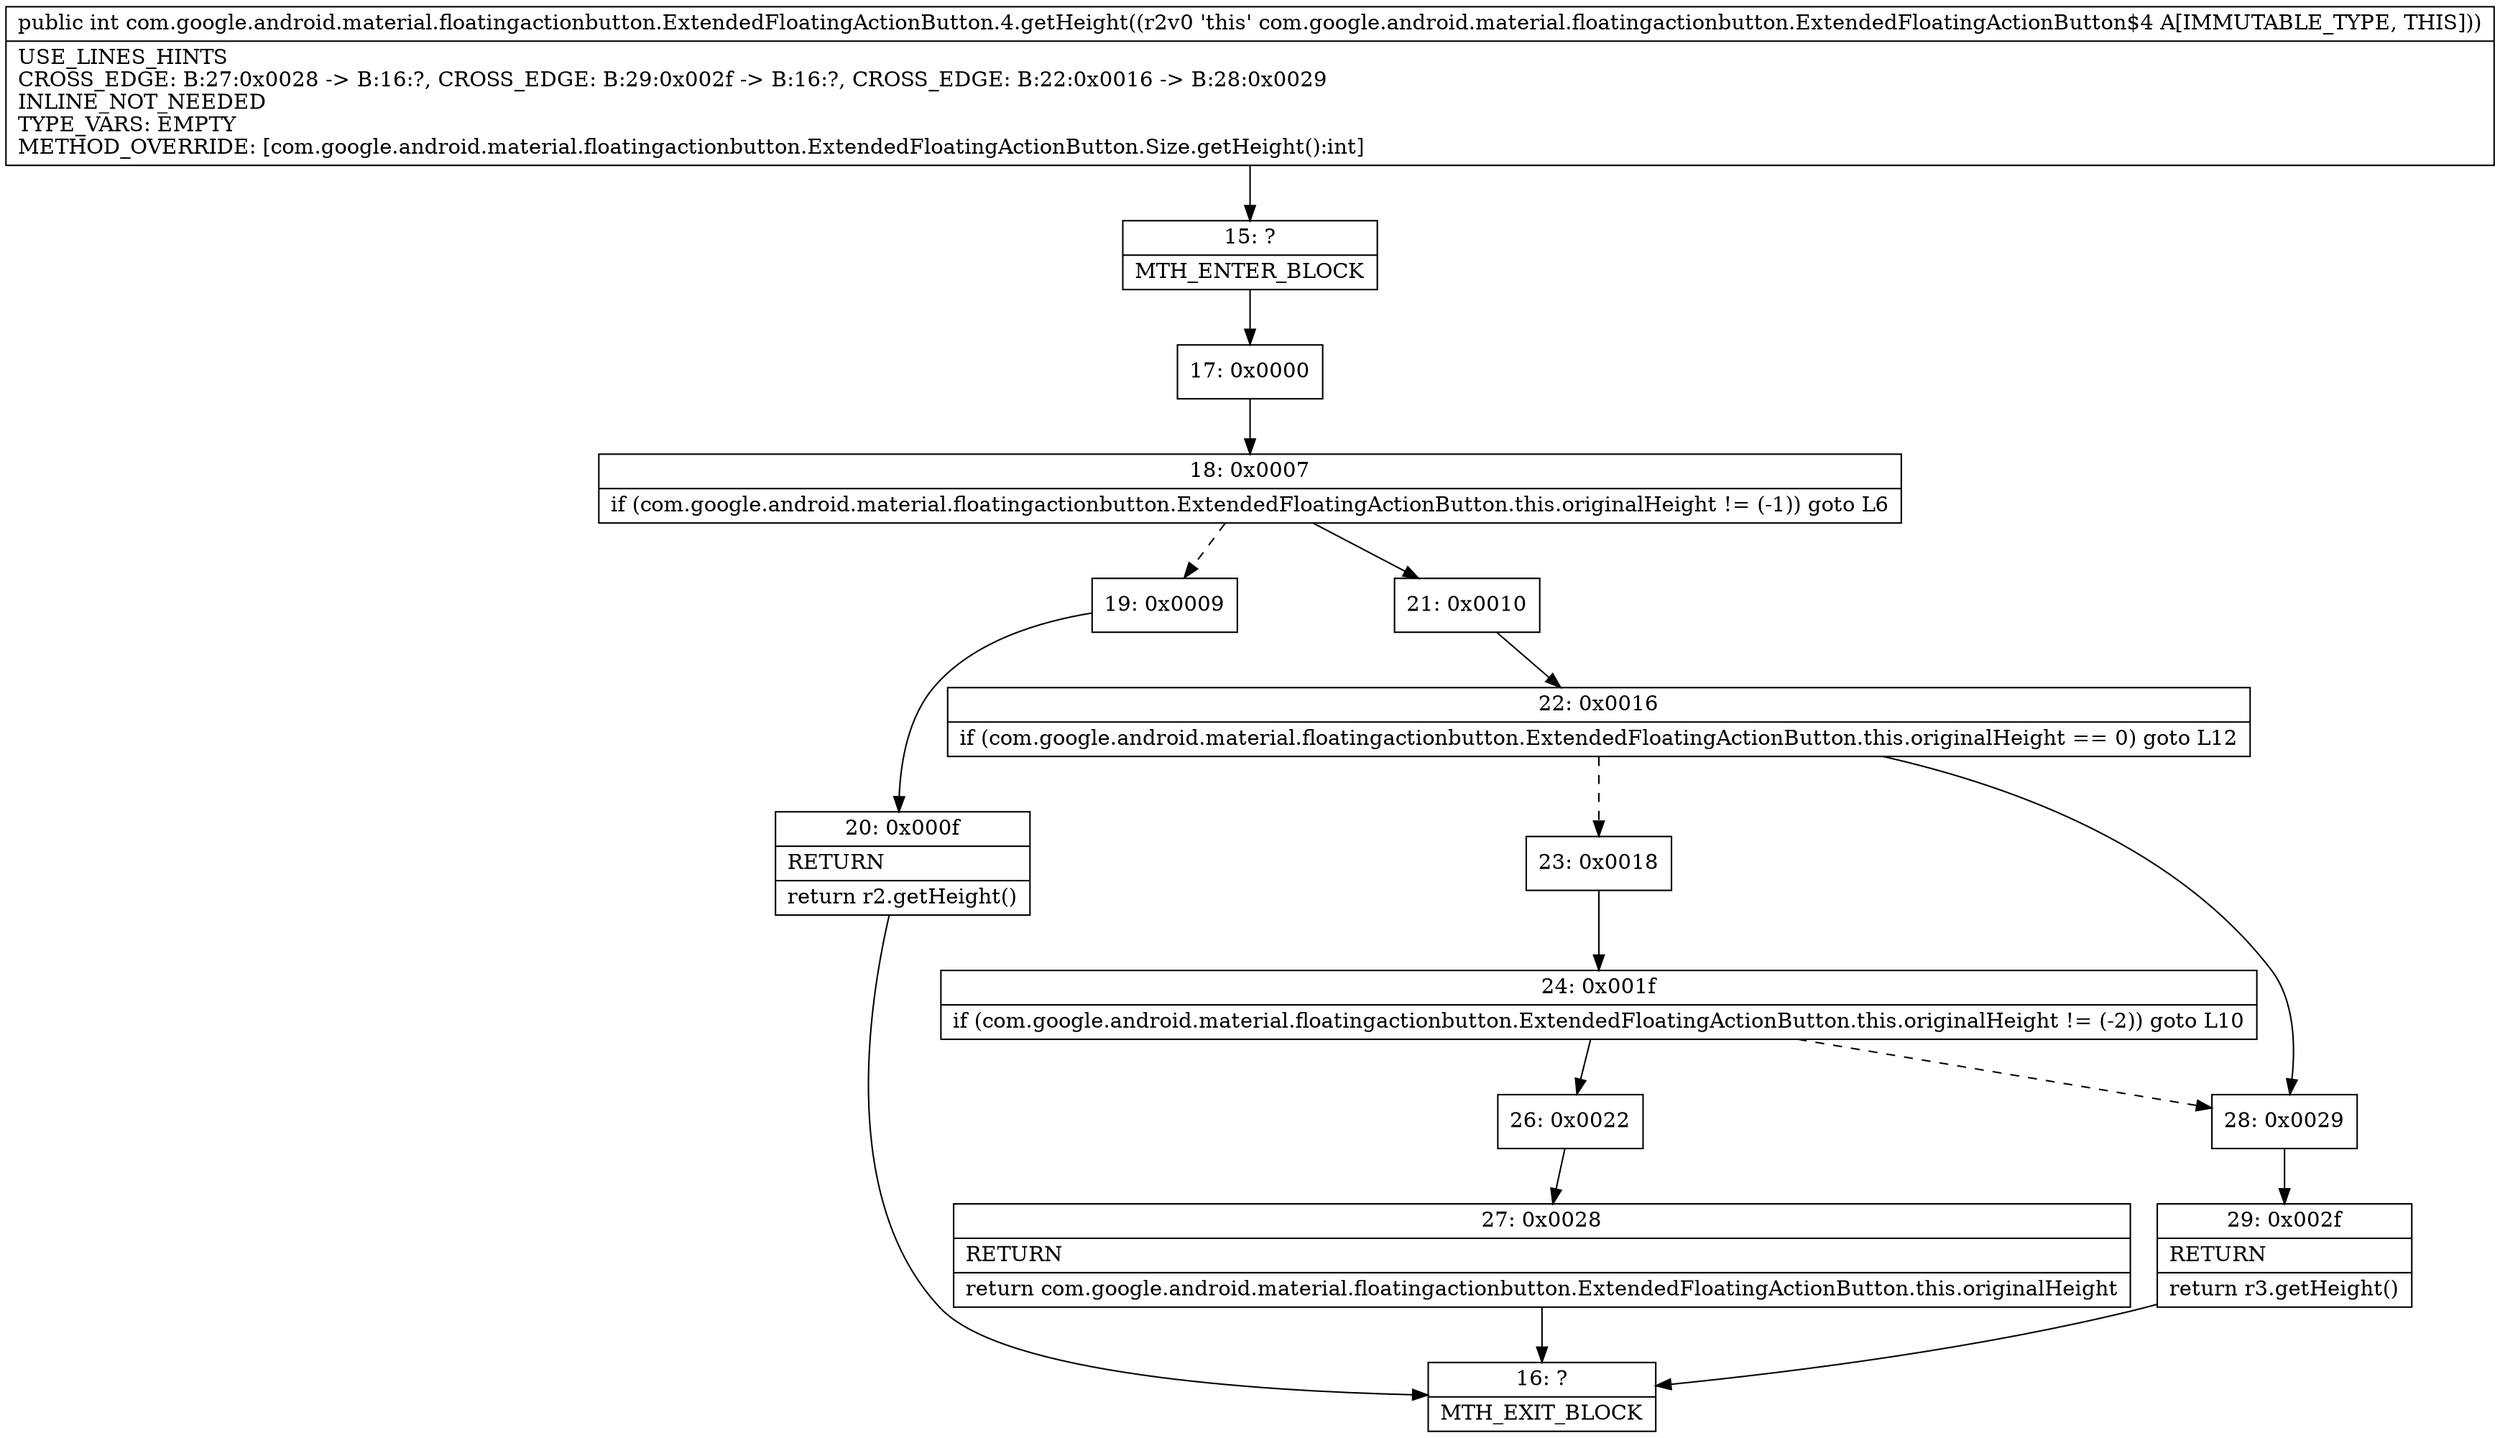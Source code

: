 digraph "CFG forcom.google.android.material.floatingactionbutton.ExtendedFloatingActionButton.4.getHeight()I" {
Node_15 [shape=record,label="{15\:\ ?|MTH_ENTER_BLOCK\l}"];
Node_17 [shape=record,label="{17\:\ 0x0000}"];
Node_18 [shape=record,label="{18\:\ 0x0007|if (com.google.android.material.floatingactionbutton.ExtendedFloatingActionButton.this.originalHeight != (\-1)) goto L6\l}"];
Node_19 [shape=record,label="{19\:\ 0x0009}"];
Node_20 [shape=record,label="{20\:\ 0x000f|RETURN\l|return r2.getHeight()\l}"];
Node_16 [shape=record,label="{16\:\ ?|MTH_EXIT_BLOCK\l}"];
Node_21 [shape=record,label="{21\:\ 0x0010}"];
Node_22 [shape=record,label="{22\:\ 0x0016|if (com.google.android.material.floatingactionbutton.ExtendedFloatingActionButton.this.originalHeight == 0) goto L12\l}"];
Node_23 [shape=record,label="{23\:\ 0x0018}"];
Node_24 [shape=record,label="{24\:\ 0x001f|if (com.google.android.material.floatingactionbutton.ExtendedFloatingActionButton.this.originalHeight != (\-2)) goto L10\l}"];
Node_26 [shape=record,label="{26\:\ 0x0022}"];
Node_27 [shape=record,label="{27\:\ 0x0028|RETURN\l|return com.google.android.material.floatingactionbutton.ExtendedFloatingActionButton.this.originalHeight\l}"];
Node_28 [shape=record,label="{28\:\ 0x0029}"];
Node_29 [shape=record,label="{29\:\ 0x002f|RETURN\l|return r3.getHeight()\l}"];
MethodNode[shape=record,label="{public int com.google.android.material.floatingactionbutton.ExtendedFloatingActionButton.4.getHeight((r2v0 'this' com.google.android.material.floatingactionbutton.ExtendedFloatingActionButton$4 A[IMMUTABLE_TYPE, THIS]))  | USE_LINES_HINTS\lCROSS_EDGE: B:27:0x0028 \-\> B:16:?, CROSS_EDGE: B:29:0x002f \-\> B:16:?, CROSS_EDGE: B:22:0x0016 \-\> B:28:0x0029\lINLINE_NOT_NEEDED\lTYPE_VARS: EMPTY\lMETHOD_OVERRIDE: [com.google.android.material.floatingactionbutton.ExtendedFloatingActionButton.Size.getHeight():int]\l}"];
MethodNode -> Node_15;Node_15 -> Node_17;
Node_17 -> Node_18;
Node_18 -> Node_19[style=dashed];
Node_18 -> Node_21;
Node_19 -> Node_20;
Node_20 -> Node_16;
Node_21 -> Node_22;
Node_22 -> Node_23[style=dashed];
Node_22 -> Node_28;
Node_23 -> Node_24;
Node_24 -> Node_26;
Node_24 -> Node_28[style=dashed];
Node_26 -> Node_27;
Node_27 -> Node_16;
Node_28 -> Node_29;
Node_29 -> Node_16;
}

